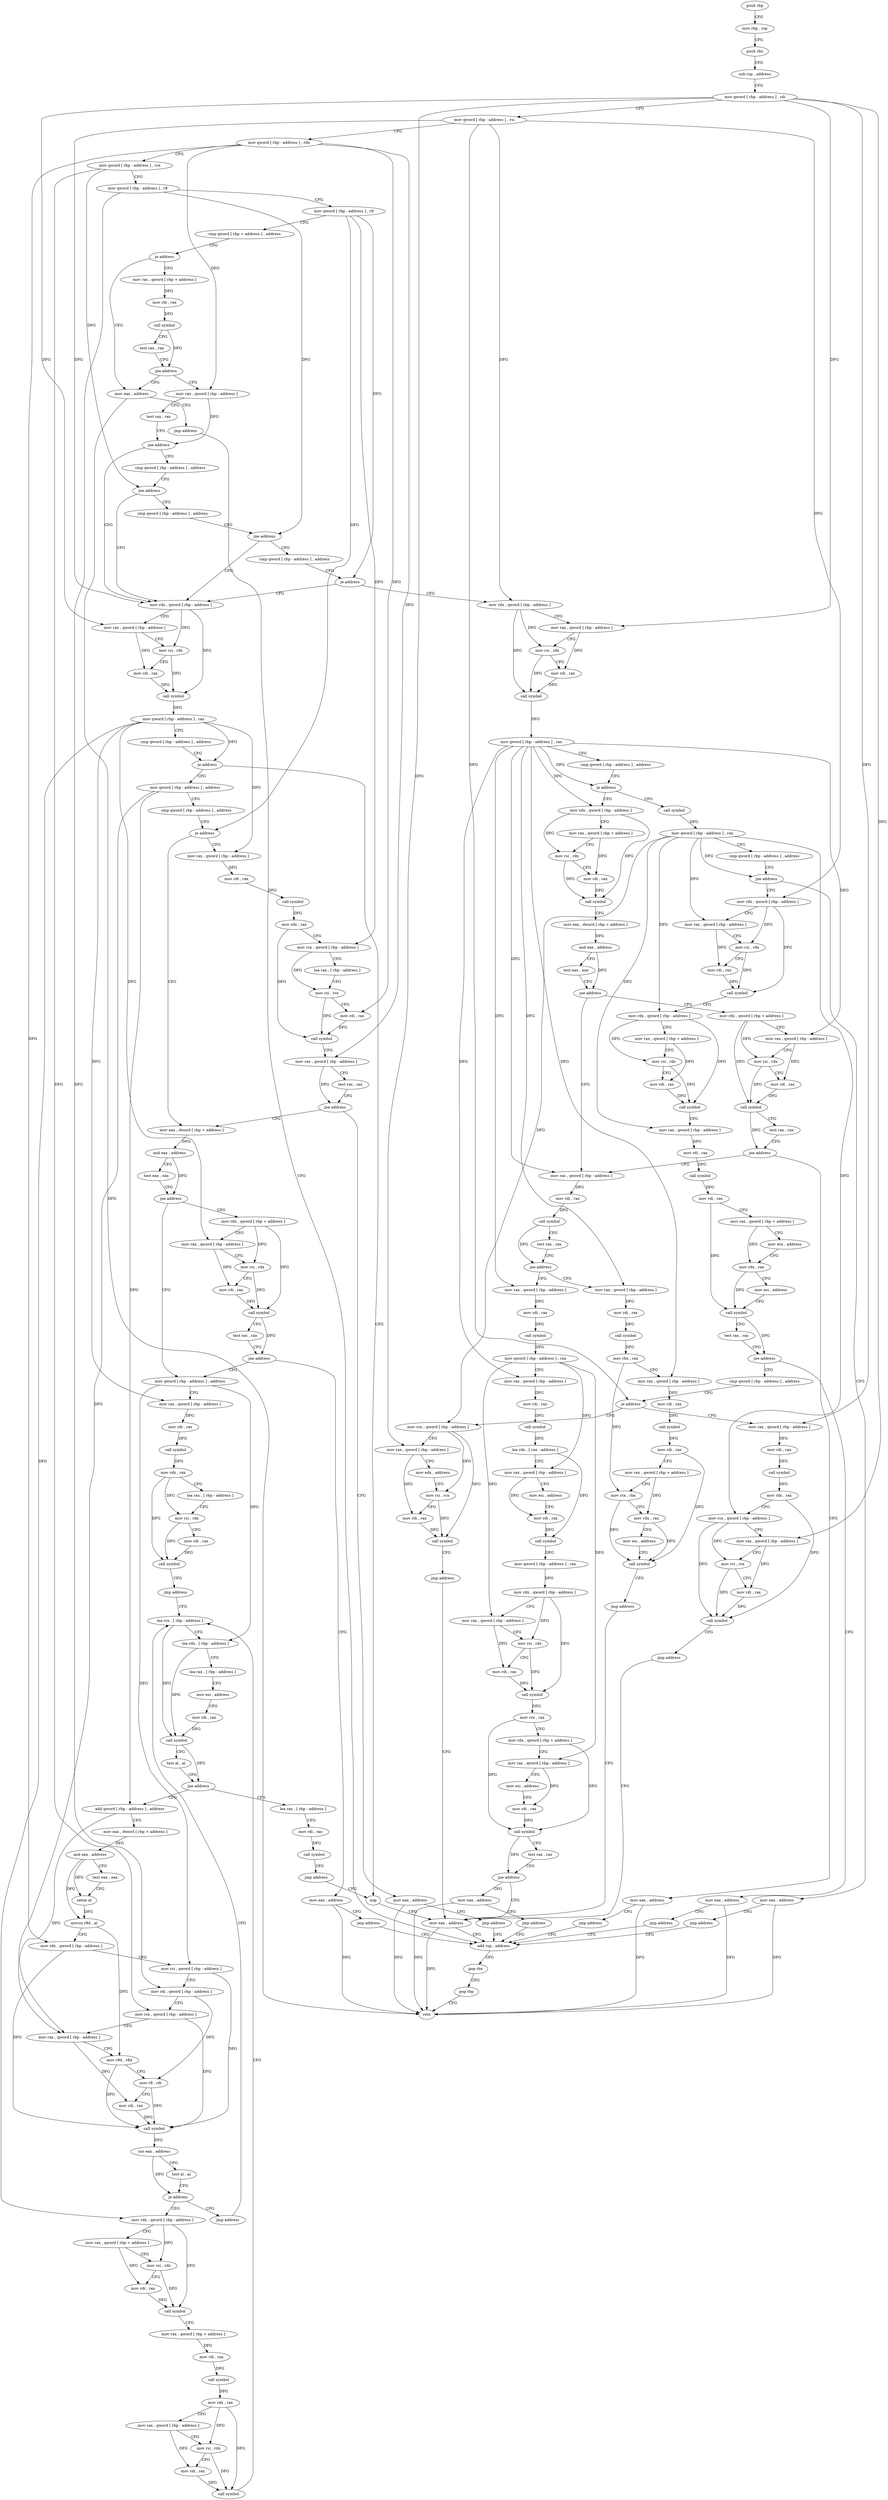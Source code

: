digraph "func" {
"112588" [label = "push rbp" ]
"112589" [label = "mov rbp , rsp" ]
"112592" [label = "push rbx" ]
"112593" [label = "sub rsp , address" ]
"112600" [label = "mov qword [ rbp - address ] , rdi" ]
"112607" [label = "mov qword [ rbp - address ] , rsi" ]
"112614" [label = "mov qword [ rbp - address ] , rdx" ]
"112621" [label = "mov qword [ rbp - address ] , rcx" ]
"112628" [label = "mov qword [ rbp - address ] , r8" ]
"112635" [label = "mov qword [ rbp - address ] , r9" ]
"112642" [label = "cmp qword [ rbp + address ] , address" ]
"112647" [label = "je address" ]
"112666" [label = "mov eax , address" ]
"112649" [label = "mov rax , qword [ rbp + address ]" ]
"112671" [label = "jmp address" ]
"113599" [label = "add rsp , address" ]
"112653" [label = "mov rdi , rax" ]
"112656" [label = "call symbol" ]
"112661" [label = "test rax , rax" ]
"112664" [label = "jne address" ]
"112676" [label = "mov rax , qword [ rbp - address ]" ]
"113606" [label = "pop rbx" ]
"113607" [label = "pop rbp" ]
"113608" [label = "retn" ]
"112683" [label = "test rax , rax" ]
"112686" [label = "jne address" ]
"112722" [label = "mov rdx , qword [ rbp - address ]" ]
"112688" [label = "cmp qword [ rbp - address ] , address" ]
"112729" [label = "mov rax , qword [ rbp - address ]" ]
"112736" [label = "mov rsi , rdx" ]
"112739" [label = "mov rdi , rax" ]
"112742" [label = "call symbol" ]
"112747" [label = "mov qword [ rbp - address ] , rax" ]
"112751" [label = "cmp qword [ rbp - address ] , address" ]
"112756" [label = "je address" ]
"113593" [label = "nop" ]
"112762" [label = "mov qword [ rbp - address ] , address" ]
"112696" [label = "jne address" ]
"112698" [label = "cmp qword [ rbp - address ] , address" ]
"113594" [label = "mov eax , address" ]
"112770" [label = "cmp qword [ rbp - address ] , address" ]
"112778" [label = "je address" ]
"112842" [label = "mov eax , dword [ rbp + address ]" ]
"112780" [label = "mov rax , qword [ rbp - address ]" ]
"112706" [label = "jne address" ]
"112708" [label = "cmp qword [ rbp - address ] , address" ]
"112845" [label = "and eax , address" ]
"112848" [label = "test eax , eax" ]
"112850" [label = "jne address" ]
"112886" [label = "mov qword [ rbp - address ] , address" ]
"112852" [label = "mov rdx , qword [ rbp + address ]" ]
"112784" [label = "mov rdi , rax" ]
"112787" [label = "call symbol" ]
"112792" [label = "mov rdx , rax" ]
"112795" [label = "mov rcx , qword [ rbp - address ]" ]
"112802" [label = "lea rax , [ rbp - address ]" ]
"112809" [label = "mov rsi , rcx" ]
"112812" [label = "mov rdi , rax" ]
"112815" [label = "call symbol" ]
"112820" [label = "mov rax , qword [ rbp - address ]" ]
"112827" [label = "test rax , rax" ]
"112830" [label = "jne address" ]
"112832" [label = "mov eax , address" ]
"112716" [label = "je address" ]
"113106" [label = "mov rdx , qword [ rbp - address ]" ]
"112894" [label = "mov rax , qword [ rbp - address ]" ]
"112898" [label = "mov rdi , rax" ]
"112901" [label = "call symbol" ]
"112906" [label = "mov rdx , rax" ]
"112909" [label = "lea rax , [ rbp - address ]" ]
"112916" [label = "mov rsi , rdx" ]
"112919" [label = "mov rdi , rax" ]
"112922" [label = "call symbol" ]
"112927" [label = "jmp address" ]
"113050" [label = "lea rcx , [ rbp - address ]" ]
"112856" [label = "mov rax , qword [ rbp - address ]" ]
"112860" [label = "mov rsi , rdx" ]
"112863" [label = "mov rdi , rax" ]
"112866" [label = "call symbol" ]
"112871" [label = "test rax , rax" ]
"112874" [label = "jne address" ]
"112876" [label = "mov eax , address" ]
"112837" [label = "jmp address" ]
"113113" [label = "mov rax , qword [ rbp - address ]" ]
"113120" [label = "mov rsi , rdx" ]
"113123" [label = "mov rdi , rax" ]
"113126" [label = "call symbol" ]
"113131" [label = "mov qword [ rbp - address ] , rax" ]
"113135" [label = "cmp qword [ rbp - address ] , address" ]
"113140" [label = "je address" ]
"113396" [label = "call symbol" ]
"113146" [label = "mov rdx , qword [ rbp - address ]" ]
"113054" [label = "lea rdx , [ rbp - address ]" ]
"113058" [label = "lea rax , [ rbp - address ]" ]
"113065" [label = "mov esi , address" ]
"113070" [label = "mov rdi , rax" ]
"113073" [label = "call symbol" ]
"113078" [label = "test al , al" ]
"113080" [label = "jne address" ]
"112929" [label = "add qword [ rbp - address ] , address" ]
"113086" [label = "lea rax , [ rbp - address ]" ]
"112881" [label = "jmp address" ]
"113401" [label = "mov qword [ rbp - address ] , rax" ]
"113405" [label = "cmp qword [ rbp - address ] , address" ]
"113410" [label = "jne address" ]
"113422" [label = "mov rdx , qword [ rbp - address ]" ]
"113412" [label = "mov eax , address" ]
"113150" [label = "mov rax , qword [ rbp + address ]" ]
"113154" [label = "mov rsi , rdx" ]
"113157" [label = "mov rdi , rax" ]
"113160" [label = "call symbol" ]
"113165" [label = "mov eax , dword [ rbp + address ]" ]
"113168" [label = "and eax , address" ]
"113171" [label = "test eax , eax" ]
"113173" [label = "jne address" ]
"113209" [label = "mov rax , qword [ rbp - address ]" ]
"113175" [label = "mov rdx , qword [ rbp + address ]" ]
"112934" [label = "mov eax , dword [ rbp + address ]" ]
"112937" [label = "and eax , address" ]
"112940" [label = "test eax , eax" ]
"112942" [label = "setne al" ]
"112945" [label = "movzx r8d , al" ]
"112949" [label = "mov rdx , qword [ rbp - address ]" ]
"112956" [label = "mov rsi , qword [ rbp - address ]" ]
"112960" [label = "mov rdi , qword [ rbp - address ]" ]
"112967" [label = "mov rcx , qword [ rbp - address ]" ]
"112974" [label = "mov rax , qword [ rbp - address ]" ]
"112978" [label = "mov r9d , r8d" ]
"112981" [label = "mov r8 , rdi" ]
"112984" [label = "mov rdi , rax" ]
"112987" [label = "call symbol" ]
"112992" [label = "xor eax , address" ]
"112995" [label = "test al , al" ]
"112997" [label = "je address" ]
"113001" [label = "mov rdx , qword [ rbp - address ]" ]
"112999" [label = "jmp address" ]
"113093" [label = "mov rdi , rax" ]
"113096" [label = "call symbol" ]
"113101" [label = "jmp address" ]
"113429" [label = "mov rax , qword [ rbp - address ]" ]
"113433" [label = "mov rsi , rdx" ]
"113436" [label = "mov rdi , rax" ]
"113439" [label = "call symbol" ]
"113444" [label = "mov rdx , qword [ rbp - address ]" ]
"113448" [label = "mov rax , qword [ rbp + address ]" ]
"113452" [label = "mov rsi , rdx" ]
"113455" [label = "mov rdi , rax" ]
"113458" [label = "call symbol" ]
"113463" [label = "mov rax , qword [ rbp - address ]" ]
"113467" [label = "mov rdi , rax" ]
"113470" [label = "call symbol" ]
"113475" [label = "mov rdi , rax" ]
"113478" [label = "mov rax , qword [ rbp + address ]" ]
"113482" [label = "mov ecx , address" ]
"113487" [label = "mov rdx , rax" ]
"113490" [label = "mov esi , address" ]
"113495" [label = "call symbol" ]
"113500" [label = "test rax , rax" ]
"113503" [label = "jne address" ]
"113512" [label = "cmp qword [ rbp - address ] , address" ]
"113505" [label = "mov eax , address" ]
"113417" [label = "jmp address" ]
"113213" [label = "mov rdi , rax" ]
"113216" [label = "call symbol" ]
"113221" [label = "test rax , rax" ]
"113224" [label = "jne address" ]
"113281" [label = "mov rax , qword [ rbp - address ]" ]
"113226" [label = "mov rax , qword [ rbp - address ]" ]
"113179" [label = "mov rax , qword [ rbp - address ]" ]
"113183" [label = "mov rsi , rdx" ]
"113186" [label = "mov rdi , rax" ]
"113189" [label = "call symbol" ]
"113194" [label = "test rax , rax" ]
"113197" [label = "jne address" ]
"113199" [label = "mov eax , address" ]
"113005" [label = "mov rax , qword [ rbp + address ]" ]
"113009" [label = "mov rsi , rdx" ]
"113012" [label = "mov rdi , rax" ]
"113015" [label = "call symbol" ]
"113020" [label = "mov rax , qword [ rbp + address ]" ]
"113024" [label = "mov rdi , rax" ]
"113027" [label = "call symbol" ]
"113032" [label = "mov rdx , rax" ]
"113035" [label = "mov rax , qword [ rbp - address ]" ]
"113039" [label = "mov rsi , rdx" ]
"113042" [label = "mov rdi , rax" ]
"113045" [label = "call symbol" ]
"113520" [label = "je address" ]
"113564" [label = "mov rcx , qword [ rbp - address ]" ]
"113522" [label = "mov rax , qword [ rbp - address ]" ]
"113510" [label = "jmp address" ]
"113285" [label = "mov rdi , rax" ]
"113288" [label = "call symbol" ]
"113293" [label = "mov qword [ rbp - address ] , rax" ]
"113297" [label = "mov rax , qword [ rbp - address ]" ]
"113301" [label = "mov rdi , rax" ]
"113304" [label = "call symbol" ]
"113309" [label = "lea rdx , [ rax - address ]" ]
"113313" [label = "mov rax , qword [ rbp - address ]" ]
"113317" [label = "mov esi , address" ]
"113322" [label = "mov rdi , rax" ]
"113325" [label = "call symbol" ]
"113330" [label = "mov qword [ rbp - address ] , rax" ]
"113334" [label = "mov rdx , qword [ rbp - address ]" ]
"113338" [label = "mov rax , qword [ rbp - address ]" ]
"113342" [label = "mov rsi , rdx" ]
"113345" [label = "mov rdi , rax" ]
"113348" [label = "call symbol" ]
"113353" [label = "mov rcx , rax" ]
"113356" [label = "mov rdx , qword [ rbp + address ]" ]
"113360" [label = "mov rax , qword [ rbp - address ]" ]
"113364" [label = "mov esi , address" ]
"113369" [label = "mov rdi , rax" ]
"113372" [label = "call symbol" ]
"113377" [label = "test rax , rax" ]
"113380" [label = "jne address" ]
"113386" [label = "mov eax , address" ]
"113230" [label = "mov rdi , rax" ]
"113233" [label = "call symbol" ]
"113238" [label = "mov rbx , rax" ]
"113241" [label = "mov rax , qword [ rbp - address ]" ]
"113245" [label = "mov rdi , rax" ]
"113248" [label = "call symbol" ]
"113253" [label = "mov rdi , rax" ]
"113256" [label = "mov rax , qword [ rbp + address ]" ]
"113260" [label = "mov rcx , rbx" ]
"113263" [label = "mov rdx , rax" ]
"113266" [label = "mov esi , address" ]
"113271" [label = "call symbol" ]
"113276" [label = "jmp address" ]
"113204" [label = "jmp address" ]
"113568" [label = "mov rax , qword [ rbp - address ]" ]
"113575" [label = "mov edx , address" ]
"113580" [label = "mov rsi , rcx" ]
"113583" [label = "mov rdi , rax" ]
"113586" [label = "call symbol" ]
"113591" [label = "jmp address" ]
"113529" [label = "mov rdi , rax" ]
"113532" [label = "call symbol" ]
"113537" [label = "mov rdx , rax" ]
"113540" [label = "mov rcx , qword [ rbp - address ]" ]
"113544" [label = "mov rax , qword [ rbp - address ]" ]
"113551" [label = "mov rsi , rcx" ]
"113554" [label = "mov rdi , rax" ]
"113557" [label = "call symbol" ]
"113562" [label = "jmp address" ]
"113391" [label = "jmp address" ]
"112588" -> "112589" [ label = "CFG" ]
"112589" -> "112592" [ label = "CFG" ]
"112592" -> "112593" [ label = "CFG" ]
"112593" -> "112600" [ label = "CFG" ]
"112600" -> "112607" [ label = "CFG" ]
"112600" -> "112729" [ label = "DFG" ]
"112600" -> "113113" [ label = "DFG" ]
"112600" -> "113568" [ label = "DFG" ]
"112600" -> "113522" [ label = "DFG" ]
"112600" -> "113544" [ label = "DFG" ]
"112607" -> "112614" [ label = "CFG" ]
"112607" -> "112722" [ label = "DFG" ]
"112607" -> "113106" [ label = "DFG" ]
"112607" -> "113422" [ label = "DFG" ]
"112607" -> "113520" [ label = "DFG" ]
"112614" -> "112621" [ label = "CFG" ]
"112614" -> "112676" [ label = "DFG" ]
"112614" -> "112820" [ label = "DFG" ]
"112614" -> "112949" [ label = "DFG" ]
"112614" -> "112812" [ label = "DFG" ]
"112621" -> "112628" [ label = "CFG" ]
"112621" -> "112696" [ label = "DFG" ]
"112621" -> "112967" [ label = "DFG" ]
"112628" -> "112635" [ label = "CFG" ]
"112628" -> "112706" [ label = "DFG" ]
"112628" -> "112960" [ label = "DFG" ]
"112635" -> "112642" [ label = "CFG" ]
"112635" -> "112778" [ label = "DFG" ]
"112635" -> "112795" [ label = "DFG" ]
"112635" -> "112716" [ label = "DFG" ]
"112642" -> "112647" [ label = "CFG" ]
"112647" -> "112666" [ label = "CFG" ]
"112647" -> "112649" [ label = "CFG" ]
"112666" -> "112671" [ label = "CFG" ]
"112666" -> "113608" [ label = "DFG" ]
"112649" -> "112653" [ label = "DFG" ]
"112671" -> "113599" [ label = "CFG" ]
"113599" -> "113606" [ label = "CFG" ]
"112653" -> "112656" [ label = "DFG" ]
"112656" -> "112661" [ label = "CFG" ]
"112656" -> "112664" [ label = "DFG" ]
"112661" -> "112664" [ label = "CFG" ]
"112664" -> "112676" [ label = "CFG" ]
"112664" -> "112666" [ label = "CFG" ]
"112676" -> "112683" [ label = "CFG" ]
"112676" -> "112686" [ label = "DFG" ]
"113606" -> "113607" [ label = "CFG" ]
"113607" -> "113608" [ label = "CFG" ]
"112683" -> "112686" [ label = "CFG" ]
"112686" -> "112722" [ label = "CFG" ]
"112686" -> "112688" [ label = "CFG" ]
"112722" -> "112729" [ label = "CFG" ]
"112722" -> "112736" [ label = "DFG" ]
"112722" -> "112742" [ label = "DFG" ]
"112688" -> "112696" [ label = "CFG" ]
"112729" -> "112736" [ label = "CFG" ]
"112729" -> "112739" [ label = "DFG" ]
"112736" -> "112739" [ label = "CFG" ]
"112736" -> "112742" [ label = "DFG" ]
"112739" -> "112742" [ label = "DFG" ]
"112742" -> "112747" [ label = "DFG" ]
"112747" -> "112751" [ label = "CFG" ]
"112747" -> "112756" [ label = "DFG" ]
"112747" -> "112780" [ label = "DFG" ]
"112747" -> "112894" [ label = "DFG" ]
"112747" -> "112856" [ label = "DFG" ]
"112747" -> "113001" [ label = "DFG" ]
"112751" -> "112756" [ label = "CFG" ]
"112756" -> "113593" [ label = "CFG" ]
"112756" -> "112762" [ label = "CFG" ]
"113593" -> "113594" [ label = "CFG" ]
"112762" -> "112770" [ label = "CFG" ]
"112762" -> "112929" [ label = "DFG" ]
"112762" -> "112974" [ label = "DFG" ]
"112696" -> "112722" [ label = "CFG" ]
"112696" -> "112698" [ label = "CFG" ]
"112698" -> "112706" [ label = "CFG" ]
"113594" -> "113599" [ label = "CFG" ]
"113594" -> "113608" [ label = "DFG" ]
"112770" -> "112778" [ label = "CFG" ]
"112778" -> "112842" [ label = "CFG" ]
"112778" -> "112780" [ label = "CFG" ]
"112842" -> "112845" [ label = "DFG" ]
"112780" -> "112784" [ label = "DFG" ]
"112706" -> "112722" [ label = "CFG" ]
"112706" -> "112708" [ label = "CFG" ]
"112708" -> "112716" [ label = "CFG" ]
"112845" -> "112848" [ label = "CFG" ]
"112845" -> "112850" [ label = "DFG" ]
"112848" -> "112850" [ label = "CFG" ]
"112850" -> "112886" [ label = "CFG" ]
"112850" -> "112852" [ label = "CFG" ]
"112886" -> "112894" [ label = "CFG" ]
"112886" -> "112956" [ label = "DFG" ]
"112886" -> "113054" [ label = "DFG" ]
"112852" -> "112856" [ label = "CFG" ]
"112852" -> "112860" [ label = "DFG" ]
"112852" -> "112866" [ label = "DFG" ]
"112784" -> "112787" [ label = "DFG" ]
"112787" -> "112792" [ label = "DFG" ]
"112792" -> "112795" [ label = "CFG" ]
"112792" -> "112815" [ label = "DFG" ]
"112795" -> "112802" [ label = "CFG" ]
"112795" -> "112809" [ label = "DFG" ]
"112802" -> "112809" [ label = "CFG" ]
"112809" -> "112812" [ label = "CFG" ]
"112809" -> "112815" [ label = "DFG" ]
"112812" -> "112815" [ label = "DFG" ]
"112815" -> "112820" [ label = "CFG" ]
"112820" -> "112827" [ label = "CFG" ]
"112820" -> "112830" [ label = "DFG" ]
"112827" -> "112830" [ label = "CFG" ]
"112830" -> "112842" [ label = "CFG" ]
"112830" -> "112832" [ label = "CFG" ]
"112832" -> "112837" [ label = "CFG" ]
"112832" -> "113608" [ label = "DFG" ]
"112716" -> "113106" [ label = "CFG" ]
"112716" -> "112722" [ label = "CFG" ]
"113106" -> "113113" [ label = "CFG" ]
"113106" -> "113120" [ label = "DFG" ]
"113106" -> "113126" [ label = "DFG" ]
"112894" -> "112898" [ label = "DFG" ]
"112898" -> "112901" [ label = "DFG" ]
"112901" -> "112906" [ label = "DFG" ]
"112906" -> "112909" [ label = "CFG" ]
"112906" -> "112916" [ label = "DFG" ]
"112906" -> "112922" [ label = "DFG" ]
"112909" -> "112916" [ label = "CFG" ]
"112916" -> "112919" [ label = "CFG" ]
"112916" -> "112922" [ label = "DFG" ]
"112919" -> "112922" [ label = "DFG" ]
"112922" -> "112927" [ label = "CFG" ]
"112927" -> "113050" [ label = "CFG" ]
"113050" -> "113054" [ label = "CFG" ]
"113050" -> "113073" [ label = "DFG" ]
"112856" -> "112860" [ label = "CFG" ]
"112856" -> "112863" [ label = "DFG" ]
"112860" -> "112863" [ label = "CFG" ]
"112860" -> "112866" [ label = "DFG" ]
"112863" -> "112866" [ label = "DFG" ]
"112866" -> "112871" [ label = "CFG" ]
"112866" -> "112874" [ label = "DFG" ]
"112871" -> "112874" [ label = "CFG" ]
"112874" -> "112886" [ label = "CFG" ]
"112874" -> "112876" [ label = "CFG" ]
"112876" -> "112881" [ label = "CFG" ]
"112876" -> "113608" [ label = "DFG" ]
"112837" -> "113599" [ label = "CFG" ]
"113113" -> "113120" [ label = "CFG" ]
"113113" -> "113123" [ label = "DFG" ]
"113120" -> "113123" [ label = "CFG" ]
"113120" -> "113126" [ label = "DFG" ]
"113123" -> "113126" [ label = "DFG" ]
"113126" -> "113131" [ label = "DFG" ]
"113131" -> "113135" [ label = "CFG" ]
"113131" -> "113140" [ label = "DFG" ]
"113131" -> "113146" [ label = "DFG" ]
"113131" -> "113209" [ label = "DFG" ]
"113131" -> "113179" [ label = "DFG" ]
"113131" -> "113281" [ label = "DFG" ]
"113131" -> "113297" [ label = "DFG" ]
"113131" -> "113226" [ label = "DFG" ]
"113131" -> "113241" [ label = "DFG" ]
"113135" -> "113140" [ label = "CFG" ]
"113140" -> "113396" [ label = "CFG" ]
"113140" -> "113146" [ label = "CFG" ]
"113396" -> "113401" [ label = "DFG" ]
"113146" -> "113150" [ label = "CFG" ]
"113146" -> "113154" [ label = "DFG" ]
"113146" -> "113160" [ label = "DFG" ]
"113054" -> "113058" [ label = "CFG" ]
"113054" -> "113073" [ label = "DFG" ]
"113058" -> "113065" [ label = "CFG" ]
"113065" -> "113070" [ label = "CFG" ]
"113070" -> "113073" [ label = "DFG" ]
"113073" -> "113078" [ label = "CFG" ]
"113073" -> "113080" [ label = "DFG" ]
"113078" -> "113080" [ label = "CFG" ]
"113080" -> "112929" [ label = "CFG" ]
"113080" -> "113086" [ label = "CFG" ]
"112929" -> "112934" [ label = "CFG" ]
"112929" -> "112974" [ label = "DFG" ]
"113086" -> "113093" [ label = "CFG" ]
"112881" -> "113599" [ label = "CFG" ]
"113401" -> "113405" [ label = "CFG" ]
"113401" -> "113410" [ label = "DFG" ]
"113401" -> "113429" [ label = "DFG" ]
"113401" -> "113444" [ label = "DFG" ]
"113401" -> "113463" [ label = "DFG" ]
"113401" -> "113564" [ label = "DFG" ]
"113401" -> "113540" [ label = "DFG" ]
"113405" -> "113410" [ label = "CFG" ]
"113410" -> "113422" [ label = "CFG" ]
"113410" -> "113412" [ label = "CFG" ]
"113422" -> "113429" [ label = "CFG" ]
"113422" -> "113433" [ label = "DFG" ]
"113422" -> "113439" [ label = "DFG" ]
"113412" -> "113417" [ label = "CFG" ]
"113412" -> "113608" [ label = "DFG" ]
"113150" -> "113154" [ label = "CFG" ]
"113150" -> "113157" [ label = "DFG" ]
"113154" -> "113157" [ label = "CFG" ]
"113154" -> "113160" [ label = "DFG" ]
"113157" -> "113160" [ label = "DFG" ]
"113160" -> "113165" [ label = "CFG" ]
"113165" -> "113168" [ label = "DFG" ]
"113168" -> "113171" [ label = "CFG" ]
"113168" -> "113173" [ label = "DFG" ]
"113171" -> "113173" [ label = "CFG" ]
"113173" -> "113209" [ label = "CFG" ]
"113173" -> "113175" [ label = "CFG" ]
"113209" -> "113213" [ label = "DFG" ]
"113175" -> "113179" [ label = "CFG" ]
"113175" -> "113183" [ label = "DFG" ]
"113175" -> "113189" [ label = "DFG" ]
"112934" -> "112937" [ label = "DFG" ]
"112937" -> "112940" [ label = "CFG" ]
"112937" -> "112942" [ label = "DFG" ]
"112937" -> "112945" [ label = "DFG" ]
"112940" -> "112942" [ label = "CFG" ]
"112942" -> "112945" [ label = "DFG" ]
"112945" -> "112949" [ label = "CFG" ]
"112945" -> "112978" [ label = "DFG" ]
"112949" -> "112956" [ label = "CFG" ]
"112949" -> "112987" [ label = "DFG" ]
"112956" -> "112960" [ label = "CFG" ]
"112956" -> "112987" [ label = "DFG" ]
"112960" -> "112967" [ label = "CFG" ]
"112960" -> "112981" [ label = "DFG" ]
"112967" -> "112974" [ label = "CFG" ]
"112967" -> "112987" [ label = "DFG" ]
"112974" -> "112978" [ label = "CFG" ]
"112974" -> "112984" [ label = "DFG" ]
"112978" -> "112981" [ label = "CFG" ]
"112978" -> "112987" [ label = "DFG" ]
"112981" -> "112984" [ label = "CFG" ]
"112981" -> "112987" [ label = "DFG" ]
"112984" -> "112987" [ label = "DFG" ]
"112987" -> "112992" [ label = "DFG" ]
"112992" -> "112995" [ label = "CFG" ]
"112992" -> "112997" [ label = "DFG" ]
"112995" -> "112997" [ label = "CFG" ]
"112997" -> "113001" [ label = "CFG" ]
"112997" -> "112999" [ label = "CFG" ]
"113001" -> "113005" [ label = "CFG" ]
"113001" -> "113009" [ label = "DFG" ]
"113001" -> "113015" [ label = "DFG" ]
"112999" -> "113050" [ label = "CFG" ]
"113093" -> "113096" [ label = "DFG" ]
"113096" -> "113101" [ label = "CFG" ]
"113101" -> "113593" [ label = "CFG" ]
"113429" -> "113433" [ label = "CFG" ]
"113429" -> "113436" [ label = "DFG" ]
"113433" -> "113436" [ label = "CFG" ]
"113433" -> "113439" [ label = "DFG" ]
"113436" -> "113439" [ label = "DFG" ]
"113439" -> "113444" [ label = "CFG" ]
"113444" -> "113448" [ label = "CFG" ]
"113444" -> "113452" [ label = "DFG" ]
"113444" -> "113458" [ label = "DFG" ]
"113448" -> "113452" [ label = "CFG" ]
"113448" -> "113455" [ label = "DFG" ]
"113452" -> "113455" [ label = "CFG" ]
"113452" -> "113458" [ label = "DFG" ]
"113455" -> "113458" [ label = "DFG" ]
"113458" -> "113463" [ label = "CFG" ]
"113463" -> "113467" [ label = "DFG" ]
"113467" -> "113470" [ label = "DFG" ]
"113470" -> "113475" [ label = "DFG" ]
"113475" -> "113478" [ label = "CFG" ]
"113475" -> "113495" [ label = "DFG" ]
"113478" -> "113482" [ label = "CFG" ]
"113478" -> "113487" [ label = "DFG" ]
"113482" -> "113487" [ label = "CFG" ]
"113487" -> "113490" [ label = "CFG" ]
"113487" -> "113495" [ label = "DFG" ]
"113490" -> "113495" [ label = "CFG" ]
"113495" -> "113500" [ label = "CFG" ]
"113495" -> "113503" [ label = "DFG" ]
"113500" -> "113503" [ label = "CFG" ]
"113503" -> "113512" [ label = "CFG" ]
"113503" -> "113505" [ label = "CFG" ]
"113512" -> "113520" [ label = "CFG" ]
"113505" -> "113510" [ label = "CFG" ]
"113505" -> "113608" [ label = "DFG" ]
"113417" -> "113599" [ label = "CFG" ]
"113213" -> "113216" [ label = "DFG" ]
"113216" -> "113221" [ label = "CFG" ]
"113216" -> "113224" [ label = "DFG" ]
"113221" -> "113224" [ label = "CFG" ]
"113224" -> "113281" [ label = "CFG" ]
"113224" -> "113226" [ label = "CFG" ]
"113281" -> "113285" [ label = "DFG" ]
"113226" -> "113230" [ label = "DFG" ]
"113179" -> "113183" [ label = "CFG" ]
"113179" -> "113186" [ label = "DFG" ]
"113183" -> "113186" [ label = "CFG" ]
"113183" -> "113189" [ label = "DFG" ]
"113186" -> "113189" [ label = "DFG" ]
"113189" -> "113194" [ label = "CFG" ]
"113189" -> "113197" [ label = "DFG" ]
"113194" -> "113197" [ label = "CFG" ]
"113197" -> "113209" [ label = "CFG" ]
"113197" -> "113199" [ label = "CFG" ]
"113199" -> "113204" [ label = "CFG" ]
"113199" -> "113608" [ label = "DFG" ]
"113005" -> "113009" [ label = "CFG" ]
"113005" -> "113012" [ label = "DFG" ]
"113009" -> "113012" [ label = "CFG" ]
"113009" -> "113015" [ label = "DFG" ]
"113012" -> "113015" [ label = "DFG" ]
"113015" -> "113020" [ label = "CFG" ]
"113020" -> "113024" [ label = "DFG" ]
"113024" -> "113027" [ label = "DFG" ]
"113027" -> "113032" [ label = "DFG" ]
"113032" -> "113035" [ label = "CFG" ]
"113032" -> "113039" [ label = "DFG" ]
"113032" -> "113045" [ label = "DFG" ]
"113035" -> "113039" [ label = "CFG" ]
"113035" -> "113042" [ label = "DFG" ]
"113039" -> "113042" [ label = "CFG" ]
"113039" -> "113045" [ label = "DFG" ]
"113042" -> "113045" [ label = "DFG" ]
"113045" -> "113050" [ label = "CFG" ]
"113520" -> "113564" [ label = "CFG" ]
"113520" -> "113522" [ label = "CFG" ]
"113564" -> "113568" [ label = "CFG" ]
"113564" -> "113580" [ label = "DFG" ]
"113564" -> "113586" [ label = "DFG" ]
"113522" -> "113529" [ label = "DFG" ]
"113510" -> "113599" [ label = "CFG" ]
"113285" -> "113288" [ label = "DFG" ]
"113288" -> "113293" [ label = "DFG" ]
"113293" -> "113297" [ label = "CFG" ]
"113293" -> "113313" [ label = "DFG" ]
"113293" -> "113338" [ label = "DFG" ]
"113293" -> "113360" [ label = "DFG" ]
"113297" -> "113301" [ label = "DFG" ]
"113301" -> "113304" [ label = "DFG" ]
"113304" -> "113309" [ label = "DFG" ]
"113309" -> "113313" [ label = "CFG" ]
"113309" -> "113325" [ label = "DFG" ]
"113313" -> "113317" [ label = "CFG" ]
"113313" -> "113322" [ label = "DFG" ]
"113317" -> "113322" [ label = "CFG" ]
"113322" -> "113325" [ label = "DFG" ]
"113325" -> "113330" [ label = "DFG" ]
"113330" -> "113334" [ label = "DFG" ]
"113334" -> "113338" [ label = "CFG" ]
"113334" -> "113342" [ label = "DFG" ]
"113334" -> "113348" [ label = "DFG" ]
"113338" -> "113342" [ label = "CFG" ]
"113338" -> "113345" [ label = "DFG" ]
"113342" -> "113345" [ label = "CFG" ]
"113342" -> "113348" [ label = "DFG" ]
"113345" -> "113348" [ label = "DFG" ]
"113348" -> "113353" [ label = "DFG" ]
"113353" -> "113356" [ label = "CFG" ]
"113353" -> "113372" [ label = "DFG" ]
"113356" -> "113360" [ label = "CFG" ]
"113356" -> "113372" [ label = "DFG" ]
"113360" -> "113364" [ label = "CFG" ]
"113360" -> "113369" [ label = "DFG" ]
"113364" -> "113369" [ label = "CFG" ]
"113369" -> "113372" [ label = "DFG" ]
"113372" -> "113377" [ label = "CFG" ]
"113372" -> "113380" [ label = "DFG" ]
"113377" -> "113380" [ label = "CFG" ]
"113380" -> "113594" [ label = "CFG" ]
"113380" -> "113386" [ label = "CFG" ]
"113386" -> "113391" [ label = "CFG" ]
"113386" -> "113608" [ label = "DFG" ]
"113230" -> "113233" [ label = "DFG" ]
"113233" -> "113238" [ label = "DFG" ]
"113238" -> "113241" [ label = "CFG" ]
"113238" -> "113260" [ label = "DFG" ]
"113241" -> "113245" [ label = "DFG" ]
"113245" -> "113248" [ label = "DFG" ]
"113248" -> "113253" [ label = "DFG" ]
"113253" -> "113256" [ label = "CFG" ]
"113253" -> "113271" [ label = "DFG" ]
"113256" -> "113260" [ label = "CFG" ]
"113256" -> "113263" [ label = "DFG" ]
"113260" -> "113263" [ label = "CFG" ]
"113260" -> "113271" [ label = "DFG" ]
"113263" -> "113266" [ label = "CFG" ]
"113263" -> "113271" [ label = "DFG" ]
"113266" -> "113271" [ label = "CFG" ]
"113271" -> "113276" [ label = "CFG" ]
"113276" -> "113594" [ label = "CFG" ]
"113204" -> "113599" [ label = "CFG" ]
"113568" -> "113575" [ label = "CFG" ]
"113568" -> "113583" [ label = "DFG" ]
"113575" -> "113580" [ label = "CFG" ]
"113580" -> "113583" [ label = "CFG" ]
"113580" -> "113586" [ label = "DFG" ]
"113583" -> "113586" [ label = "DFG" ]
"113586" -> "113591" [ label = "CFG" ]
"113591" -> "113594" [ label = "CFG" ]
"113529" -> "113532" [ label = "DFG" ]
"113532" -> "113537" [ label = "DFG" ]
"113537" -> "113540" [ label = "CFG" ]
"113537" -> "113557" [ label = "DFG" ]
"113540" -> "113544" [ label = "CFG" ]
"113540" -> "113551" [ label = "DFG" ]
"113540" -> "113557" [ label = "DFG" ]
"113544" -> "113551" [ label = "CFG" ]
"113544" -> "113554" [ label = "DFG" ]
"113551" -> "113554" [ label = "CFG" ]
"113551" -> "113557" [ label = "DFG" ]
"113554" -> "113557" [ label = "DFG" ]
"113557" -> "113562" [ label = "CFG" ]
"113562" -> "113594" [ label = "CFG" ]
"113391" -> "113599" [ label = "CFG" ]
}

